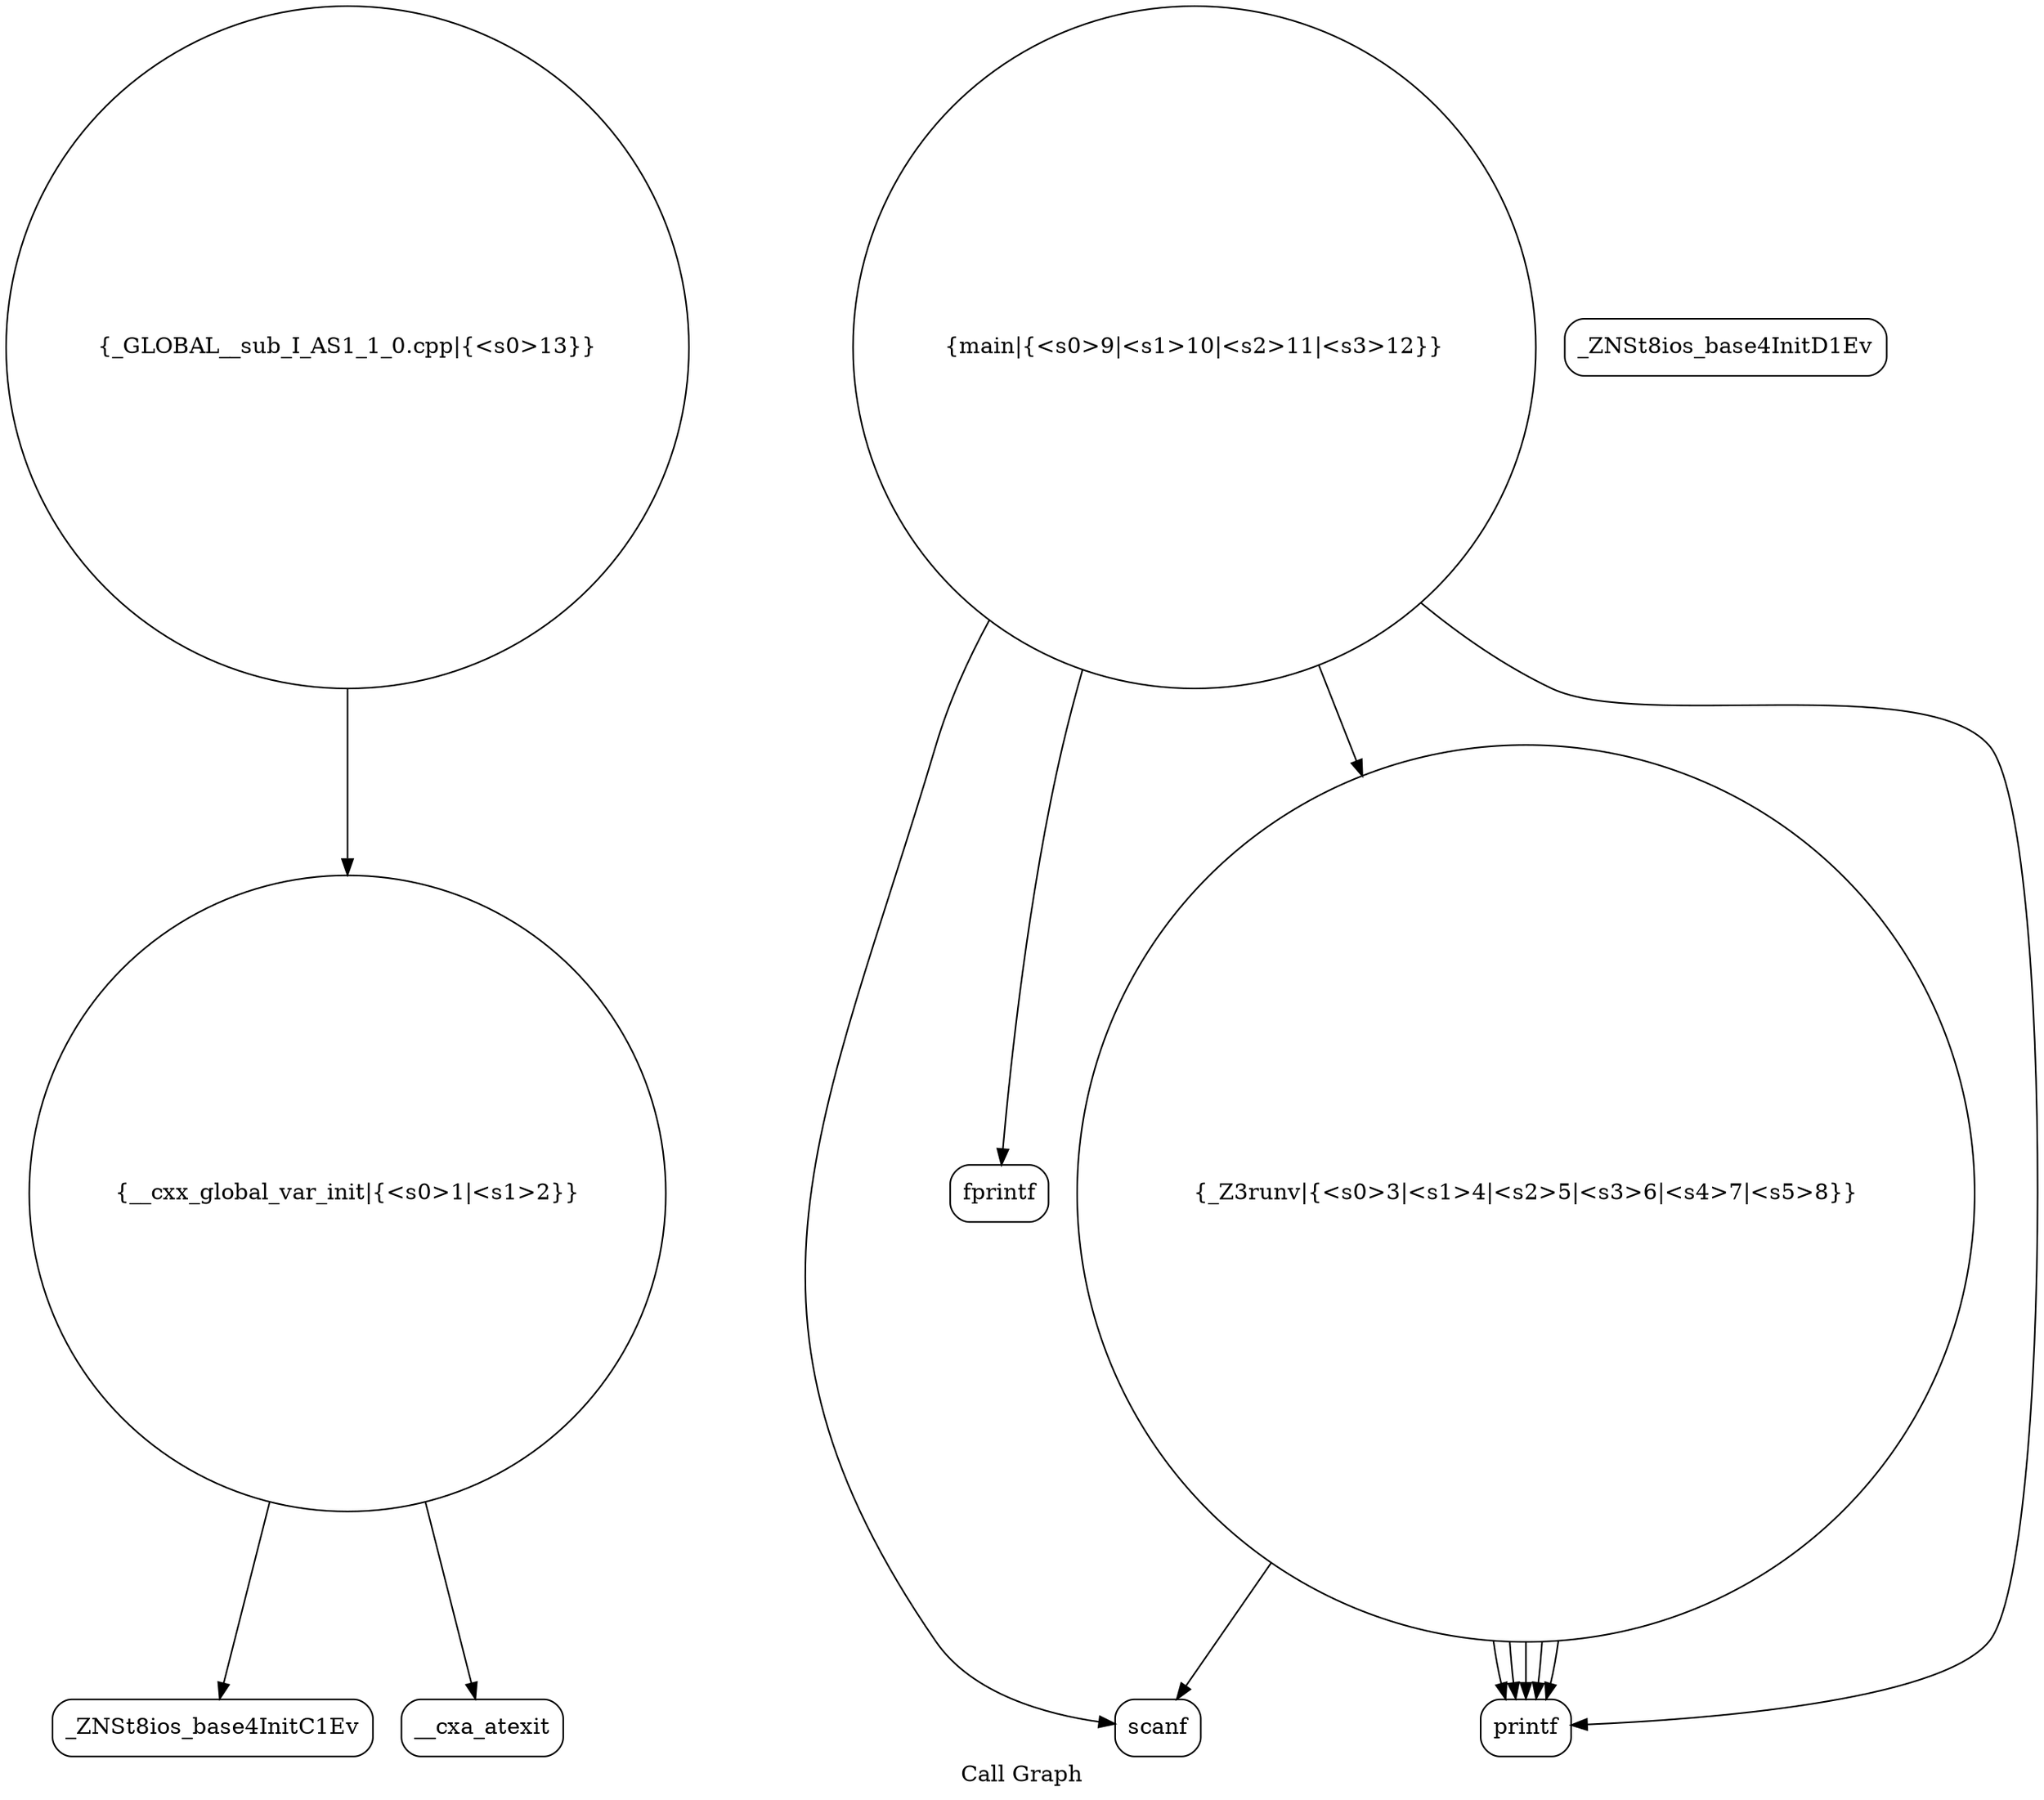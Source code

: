 digraph "Call Graph" {
	label="Call Graph";

	Node0x55de755938d0 [shape=record,shape=circle,label="{__cxx_global_var_init|{<s0>1|<s1>2}}"];
	Node0x55de755938d0:s0 -> Node0x55de75593d60[color=black];
	Node0x55de755938d0:s1 -> Node0x55de75593e60[color=black];
	Node0x55de75594060 [shape=record,shape=circle,label="{main|{<s0>9|<s1>10|<s2>11|<s3>12}}"];
	Node0x55de75594060:s0 -> Node0x55de75593f60[color=black];
	Node0x55de75594060:s1 -> Node0x55de755940e0[color=black];
	Node0x55de75594060:s2 -> Node0x55de75593fe0[color=black];
	Node0x55de75594060:s3 -> Node0x55de75593ee0[color=black];
	Node0x55de75593de0 [shape=record,shape=Mrecord,label="{_ZNSt8ios_base4InitD1Ev}"];
	Node0x55de75594160 [shape=record,shape=circle,label="{_GLOBAL__sub_I_AS1_1_0.cpp|{<s0>13}}"];
	Node0x55de75594160:s0 -> Node0x55de755938d0[color=black];
	Node0x55de75593ee0 [shape=record,shape=circle,label="{_Z3runv|{<s0>3|<s1>4|<s2>5|<s3>6|<s4>7|<s5>8}}"];
	Node0x55de75593ee0:s0 -> Node0x55de75593f60[color=black];
	Node0x55de75593ee0:s1 -> Node0x55de75593fe0[color=black];
	Node0x55de75593ee0:s2 -> Node0x55de75593fe0[color=black];
	Node0x55de75593ee0:s3 -> Node0x55de75593fe0[color=black];
	Node0x55de75593ee0:s4 -> Node0x55de75593fe0[color=black];
	Node0x55de75593ee0:s5 -> Node0x55de75593fe0[color=black];
	Node0x55de75593fe0 [shape=record,shape=Mrecord,label="{printf}"];
	Node0x55de75593d60 [shape=record,shape=Mrecord,label="{_ZNSt8ios_base4InitC1Ev}"];
	Node0x55de755940e0 [shape=record,shape=Mrecord,label="{fprintf}"];
	Node0x55de75593e60 [shape=record,shape=Mrecord,label="{__cxa_atexit}"];
	Node0x55de75593f60 [shape=record,shape=Mrecord,label="{scanf}"];
}

